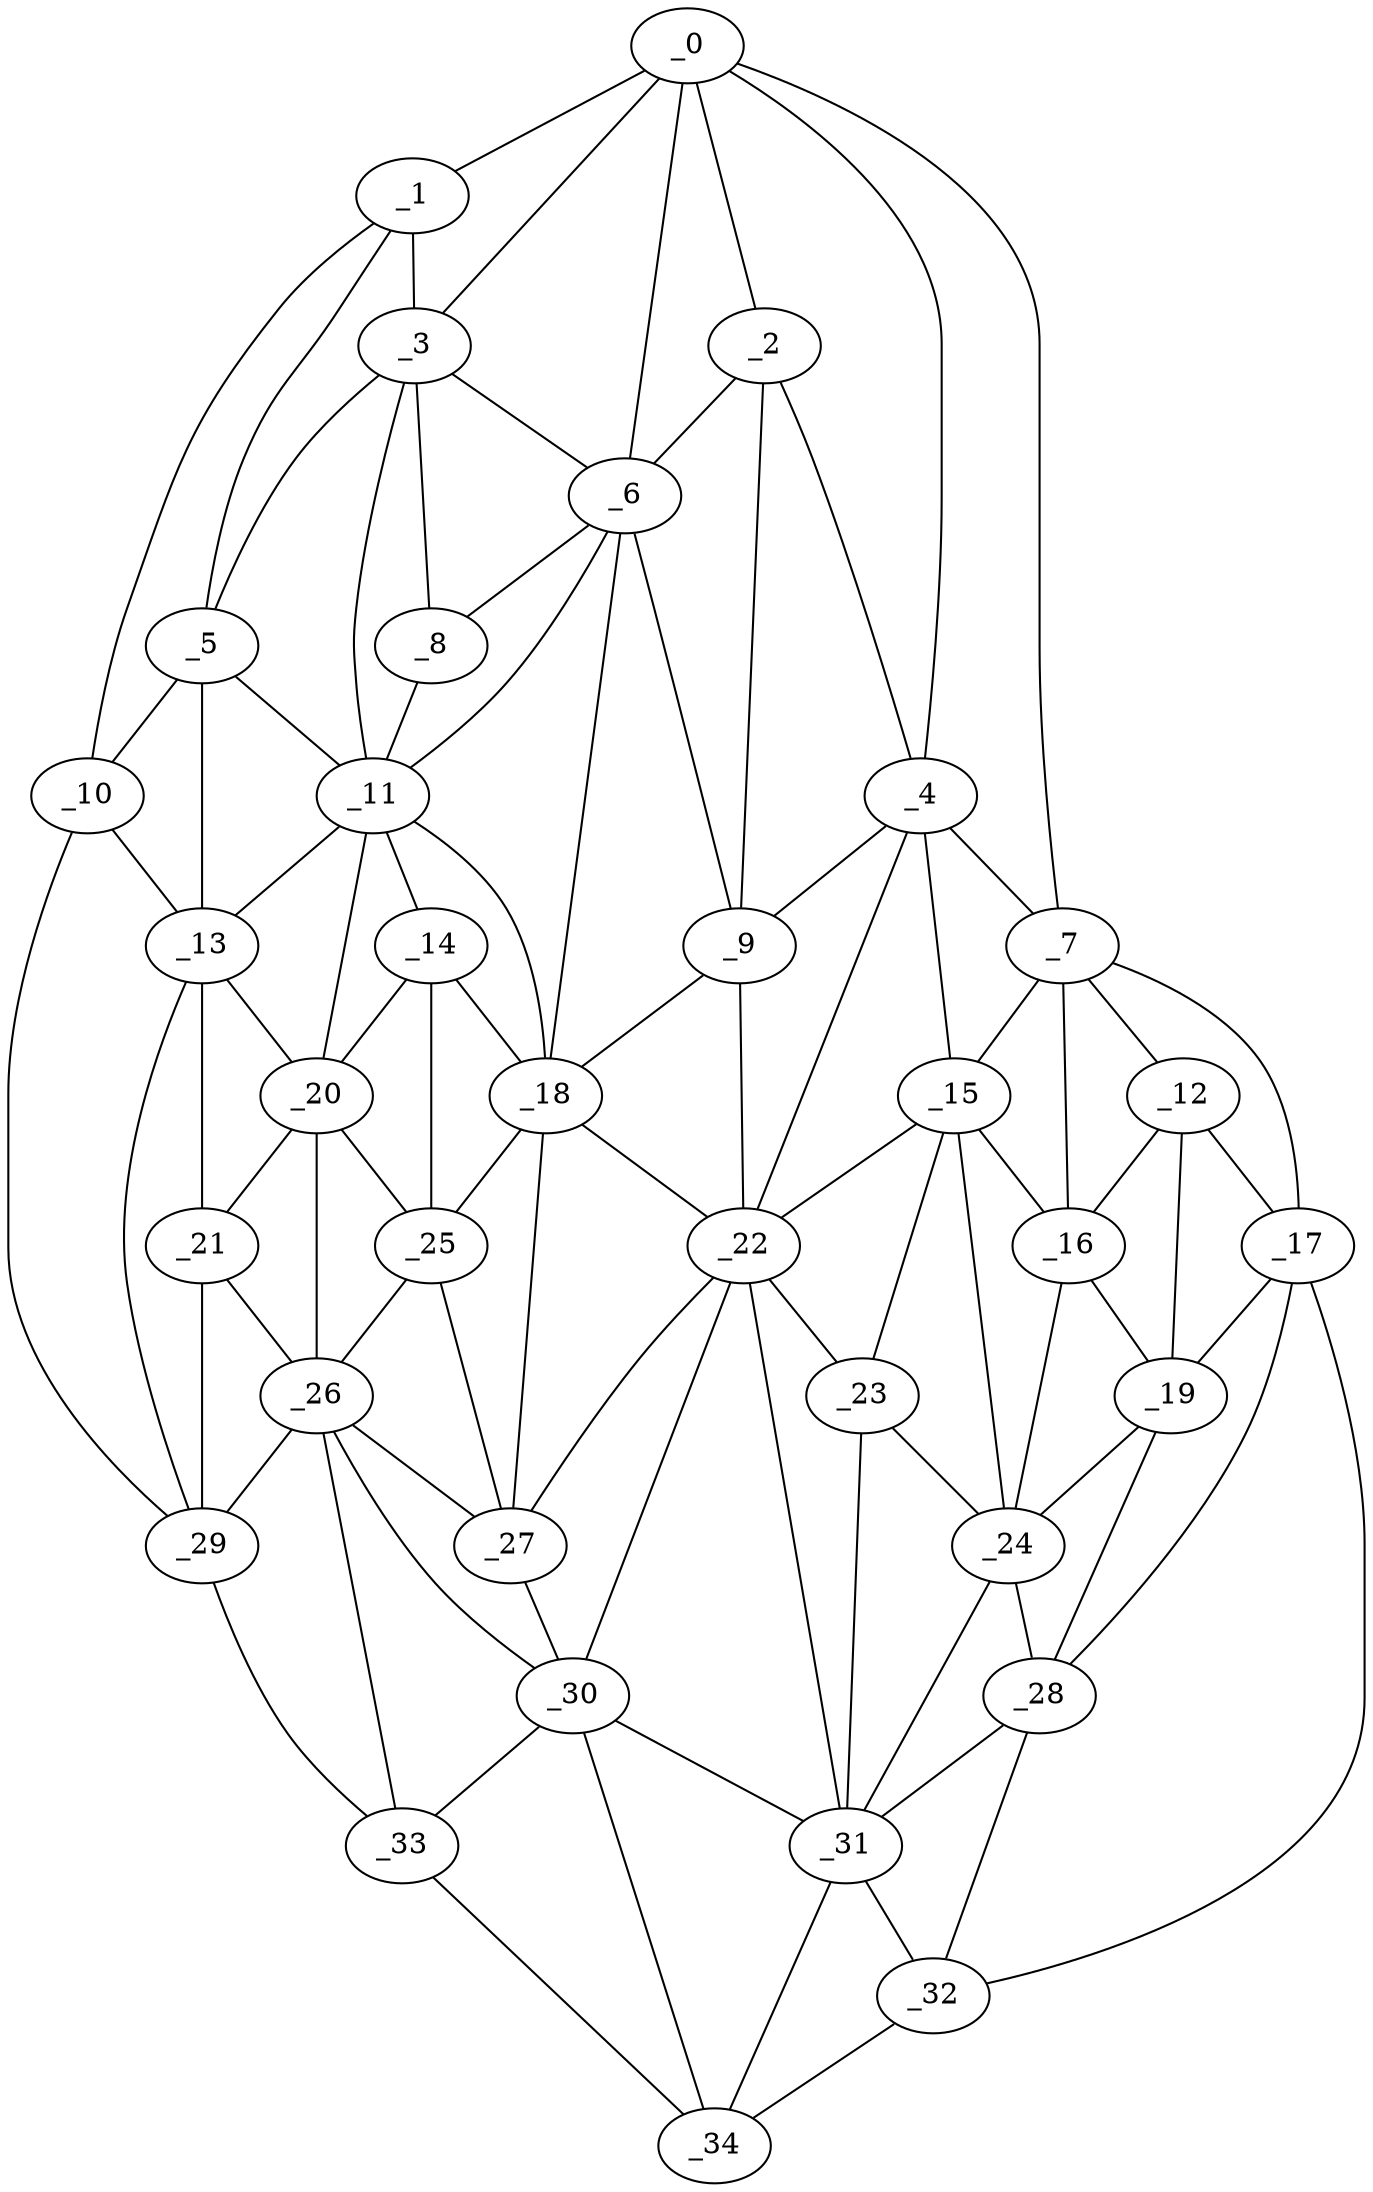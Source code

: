 graph "obj93__210.gxl" {
	_0	 [x=37,
		y=44];
	_1	 [x=38,
		y=8];
	_0 -- _1	 [valence=1];
	_2	 [x=40,
		y=54];
	_0 -- _2	 [valence=1];
	_3	 [x=42,
		y=28];
	_0 -- _3	 [valence=1];
	_4	 [x=42,
		y=74];
	_0 -- _4	 [valence=1];
	_6	 [x=48,
		y=40];
	_0 -- _6	 [valence=2];
	_7	 [x=48,
		y=111];
	_0 -- _7	 [valence=1];
	_1 -- _3	 [valence=2];
	_5	 [x=45,
		y=6];
	_1 -- _5	 [valence=2];
	_10	 [x=50,
		y=3];
	_1 -- _10	 [valence=1];
	_2 -- _4	 [valence=2];
	_2 -- _6	 [valence=1];
	_9	 [x=49,
		y=54];
	_2 -- _9	 [valence=2];
	_3 -- _5	 [valence=2];
	_3 -- _6	 [valence=2];
	_8	 [x=49,
		y=32];
	_3 -- _8	 [valence=1];
	_11	 [x=55,
		y=31];
	_3 -- _11	 [valence=2];
	_4 -- _7	 [valence=2];
	_4 -- _9	 [valence=1];
	_15	 [x=63,
		y=93];
	_4 -- _15	 [valence=2];
	_22	 [x=70,
		y=87];
	_4 -- _22	 [valence=2];
	_5 -- _10	 [valence=1];
	_5 -- _11	 [valence=2];
	_13	 [x=60,
		y=7];
	_5 -- _13	 [valence=2];
	_6 -- _8	 [valence=2];
	_6 -- _9	 [valence=2];
	_6 -- _11	 [valence=2];
	_18	 [x=64,
		y=37];
	_6 -- _18	 [valence=2];
	_12	 [x=58,
		y=113];
	_7 -- _12	 [valence=2];
	_7 -- _15	 [valence=2];
	_16	 [x=63,
		y=102];
	_7 -- _16	 [valence=2];
	_17	 [x=63,
		y=122];
	_7 -- _17	 [valence=1];
	_8 -- _11	 [valence=2];
	_9 -- _18	 [valence=2];
	_9 -- _22	 [valence=2];
	_10 -- _13	 [valence=1];
	_29	 [x=84,
		y=12];
	_10 -- _29	 [valence=1];
	_11 -- _13	 [valence=2];
	_14	 [x=62,
		y=33];
	_11 -- _14	 [valence=1];
	_11 -- _18	 [valence=2];
	_20	 [x=66,
		y=23];
	_11 -- _20	 [valence=1];
	_12 -- _16	 [valence=2];
	_12 -- _17	 [valence=2];
	_19	 [x=65,
		y=114];
	_12 -- _19	 [valence=2];
	_13 -- _20	 [valence=2];
	_21	 [x=67,
		y=12];
	_13 -- _21	 [valence=1];
	_13 -- _29	 [valence=2];
	_14 -- _18	 [valence=2];
	_14 -- _20	 [valence=1];
	_25	 [x=73,
		y=29];
	_14 -- _25	 [valence=2];
	_15 -- _16	 [valence=2];
	_15 -- _22	 [valence=1];
	_23	 [x=70,
		y=93];
	_15 -- _23	 [valence=2];
	_24	 [x=71,
		y=100];
	_15 -- _24	 [valence=1];
	_16 -- _19	 [valence=2];
	_16 -- _24	 [valence=1];
	_17 -- _19	 [valence=2];
	_28	 [x=83,
		y=112];
	_17 -- _28	 [valence=2];
	_32	 [x=87,
		y=119];
	_17 -- _32	 [valence=1];
	_18 -- _22	 [valence=2];
	_18 -- _25	 [valence=1];
	_27	 [x=80,
		y=29];
	_18 -- _27	 [valence=2];
	_19 -- _24	 [valence=1];
	_19 -- _28	 [valence=2];
	_20 -- _21	 [valence=1];
	_20 -- _25	 [valence=2];
	_26	 [x=79,
		y=21];
	_20 -- _26	 [valence=1];
	_21 -- _26	 [valence=2];
	_21 -- _29	 [valence=2];
	_22 -- _23	 [valence=2];
	_22 -- _27	 [valence=2];
	_30	 [x=87,
		y=28];
	_22 -- _30	 [valence=1];
	_31	 [x=87,
		y=100];
	_22 -- _31	 [valence=2];
	_23 -- _24	 [valence=2];
	_23 -- _31	 [valence=2];
	_24 -- _28	 [valence=2];
	_24 -- _31	 [valence=1];
	_25 -- _26	 [valence=2];
	_25 -- _27	 [valence=2];
	_26 -- _27	 [valence=1];
	_26 -- _29	 [valence=1];
	_26 -- _30	 [valence=2];
	_33	 [x=92,
		y=15];
	_26 -- _33	 [valence=2];
	_27 -- _30	 [valence=2];
	_28 -- _31	 [valence=1];
	_28 -- _32	 [valence=2];
	_29 -- _33	 [valence=1];
	_30 -- _31	 [valence=2];
	_30 -- _33	 [valence=2];
	_34	 [x=97,
		y=23];
	_30 -- _34	 [valence=1];
	_31 -- _32	 [valence=2];
	_31 -- _34	 [valence=1];
	_32 -- _34	 [valence=1];
	_33 -- _34	 [valence=1];
}

